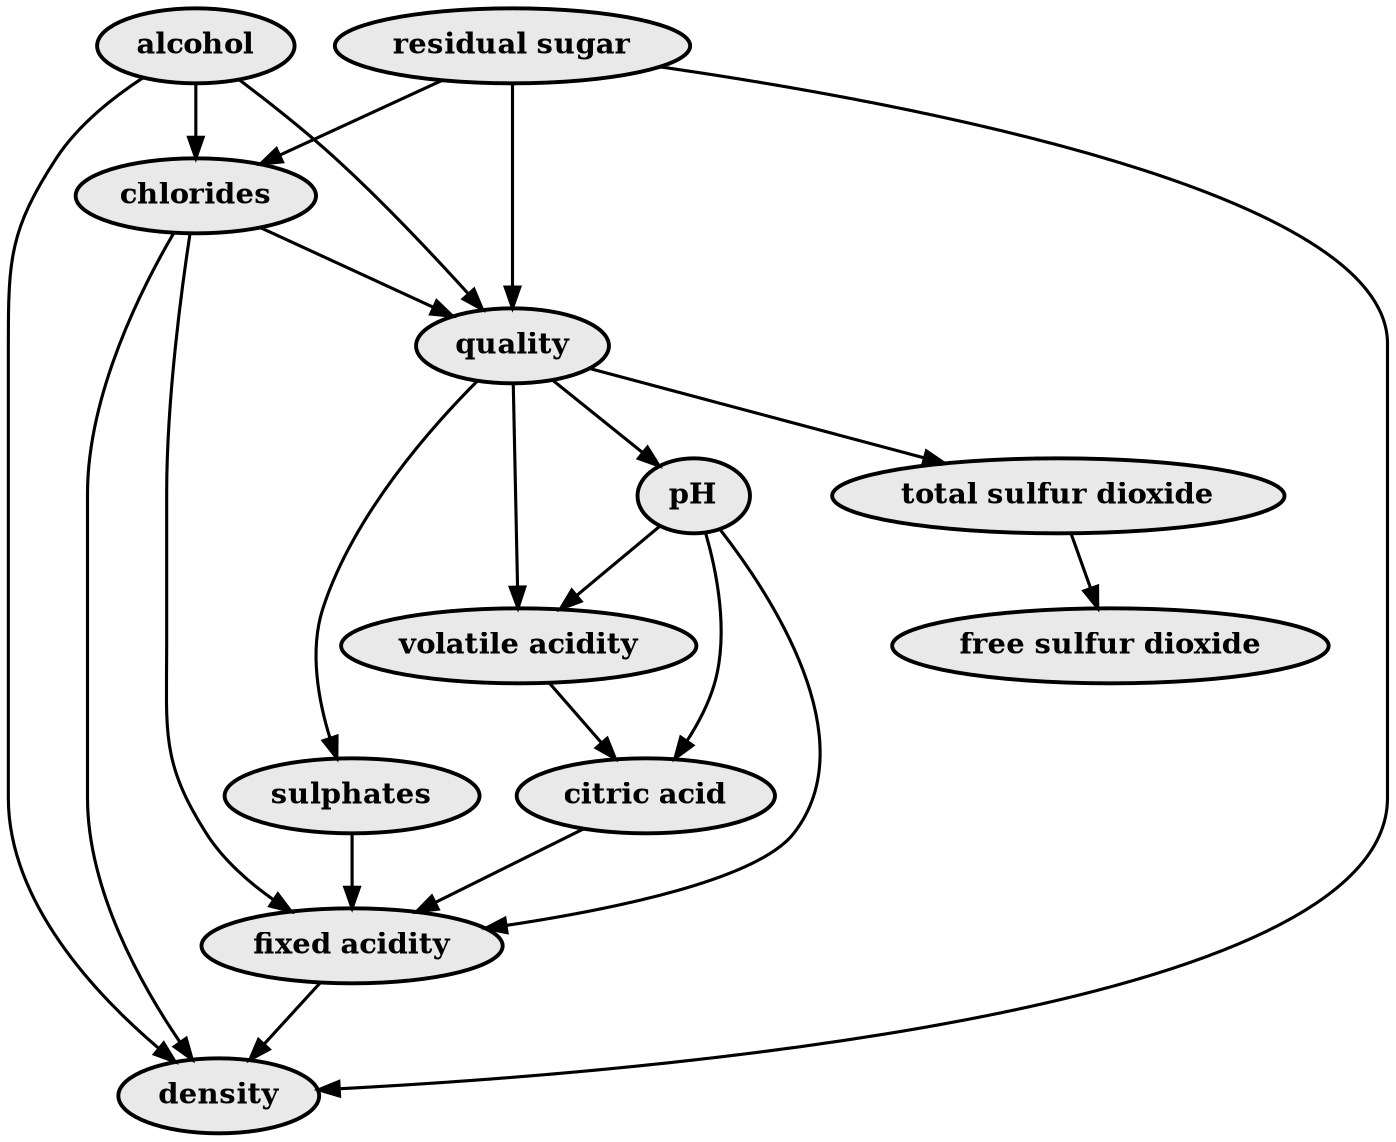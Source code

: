 digraph {
    node [style=filled, fillcolor="#E9E9E9", penwidth=1.875, fontsize=14, fontname="times-bold"]
    edge [penwidth=1.5]
    "alcohol"->"quality"
    "alcohol"->"density"
    "alcohol"->"chlorides"
    "residual sugar"->"quality"
    "residual sugar"->"density"
    "residual sugar"->"chlorides"
    "chlorides"->"quality"
    "chlorides"->"density"
    "chlorides"->"fixed acidity"
    "quality"->"pH"
    "quality"->"volatile acidity"
    "quality"->"sulphates"
    "quality"->"total sulfur dioxide"
    "total sulfur dioxide"->"free sulfur dioxide"
    "sulphates"->"fixed acidity"
    "pH"->"volatile acidity"
    "pH"->"citric acid"
    "pH"->"fixed acidity"
    "volatile acidity"->"citric acid"
    "citric acid"->"fixed acidity"
    "fixed acidity"->"density"
}